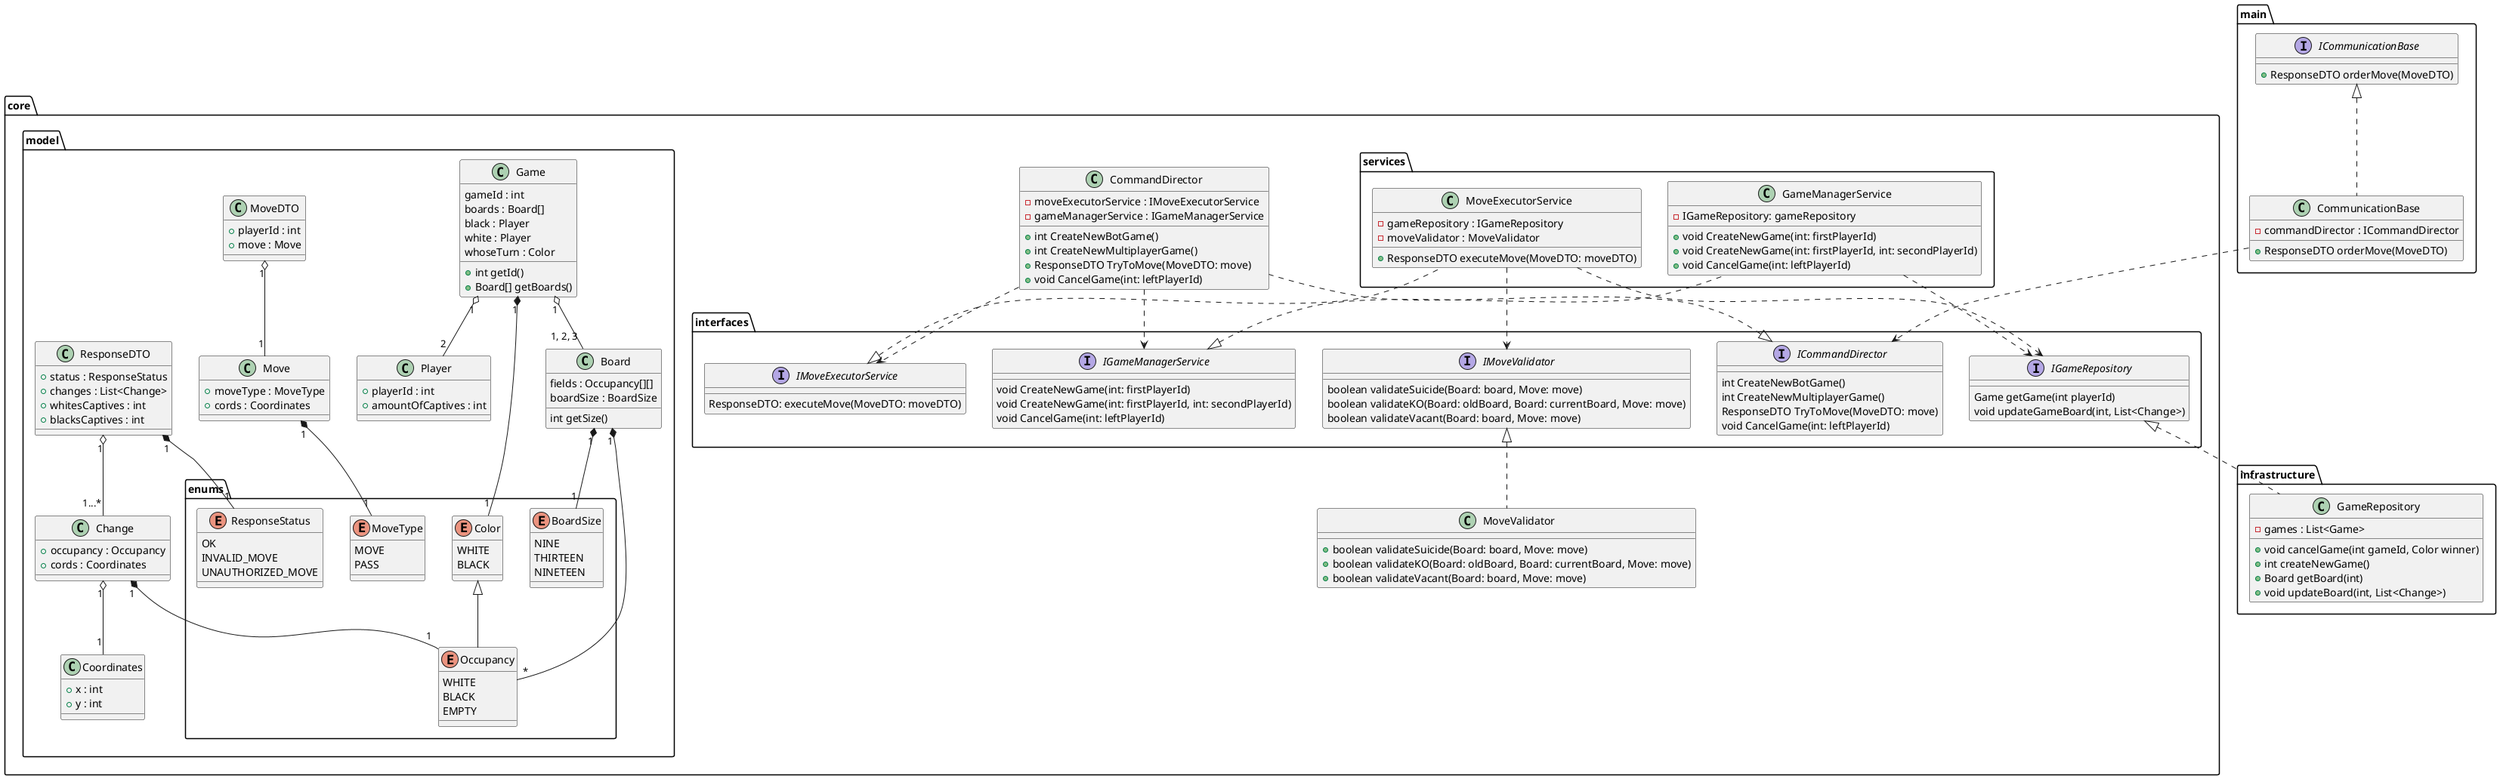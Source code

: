 @startuml

namespace core {

    namespace interfaces {

        interface ICommandDirector {
            int CreateNewBotGame()
            int CreateNewMultiplayerGame()
            ResponseDTO TryToMove(MoveDTO: move)
            void CancelGame(int: leftPlayerId)
        }

        interface IMoveExecutorService {
            ResponseDTO: executeMove(MoveDTO: moveDTO)
        }

        interface IGameManagerService {
            void CreateNewGame(int: firstPlayerId)
            void CreateNewGame(int: firstPlayerId, int: secondPlayerId)
            void CancelGame(int: leftPlayerId)
        }

        interface IMoveValidator {
            boolean validateSuicide(Board: board, Move: move)
            boolean validateKO(Board: oldBoard, Board: currentBoard, Move: move)
            boolean validateVacant(Board: board, Move: move)
            ' mb more
        }

        interface IGameRepository {
            Game getGame(int playerId)
            void updateGameBoard(int, List<Change>)
        }
    }

    namespace services {

        class MoveExecutorService implements core.interfaces.IMoveExecutorService{
            -gameRepository : IGameRepository
            -moveValidator : MoveValidator

            +ResponseDTO executeMove(MoveDTO: moveDTO)
        }
        MoveExecutorService..>core.interfaces.IGameRepository
        MoveExecutorService..>core.interfaces.IMoveValidator

        class GameManagerService implements core.interfaces.IGameManagerService{
            -IGameRepository: gameRepository

            +void CreateNewGame(int: firstPlayerId)
            +void CreateNewGame(int: firstPlayerId, int: secondPlayerId)
            +void CancelGame(int: leftPlayerId)
        }
        GameManagerService..>core.interfaces.IGameRepository
    }

    class CommandDirector implements core.interfaces.ICommandDirector {
        -moveExecutorService : IMoveExecutorService
        -gameManagerService : IGameManagerService

        +int CreateNewBotGame()
        +int CreateNewMultiplayerGame()
        +ResponseDTO TryToMove(MoveDTO: move)
        +void CancelGame(int: leftPlayerId)
    }
    CommandDirector..>core.interfaces.IMoveExecutorService
    CommandDirector..>core.interfaces.IGameManagerService

    ' moze zamiast dzielic na 2 metody podzielimy na dwie klasy wtedy dwie referencje w executorze, albo jeszcze jednak klasa ktora to razem sklada taka mini facada
    class MoveValidator implements core.interfaces.IMoveValidator{
         +boolean validateSuicide(Board: board, Move: move)
         +boolean validateKO(Board: oldBoard, Board: currentBoard, Move: move)
         +boolean validateVacant(Board: board, Move: move)
        ' mb more
    }

    namespace model {
        namespace enums {

            enum Color {
                WHITE
                BLACK
            }

            enum Occupancy extends Color {
                WHITE
                BLACK
                EMPTY
            }

            enum BoardSize {
                NINE
                THIRTEEN
                NINETEEN
            }

            enum MoveType {
                MOVE
                PASS
            }

            enum ResponseStatus {
                OK
                INVALID_MOVE
                UNAUTHORIZED_MOVE
            }
        }

        class Board {

            fields : Occupancy[][]
            boardSize : BoardSize

            int getSize()
        }

        class Game {
            gameId : int
            boards : Board[]
            black : Player
            white : Player
            whoseTurn : Color

            +int getId()
            +Board[] getBoards()
        }

        class Coordinates {
            +x : int
            +y : int
        }

        class MoveDTO {
            +playerId : int
            +move : Move
        }

        class Move {
            +moveType : MoveType
            +cords : Coordinates
        }

        class ResponseDTO {
            +status : ResponseStatus
            +changes : List<Change>
            +whitesCaptives : int
            +blacksCaptives : int
        }

        class Player {
            +playerId : int
            +amountOfCaptives : int
        }

        class Change {
            +occupancy : Occupancy
            +cords : Coordinates
        }

        MoveDTO "1" o-- "1" Move
        Move "1" *-- "1" core.model.enums.MoveType
        ResponseDTO "1" *-- "1" core.model.enums.ResponseStatus
        ResponseDTO "1" o-- "1...*" Change
        Change "1" *-- "1" core.model.enums.Occupancy
        Change "1" o-- "1" Coordinates
        Game "1" o-- "1, 2, 3" Board
        Game "1" o-- "2" Player
        Game "1" *-- "1" core.model.enums.Color
        Board "1" *-- "*" core.model.enums.Occupancy
        Board "1" *-- "1" core.model.enums.BoardSize
    }
}

namespace infrastructure {

    'albo zapis do pliku albo musi byc singleton
    class GameRepository implements core.interfaces.IGameRepository {
        -games : List<Game>

        +void cancelGame(int gameId, Color winner)
        +int createNewGame()
        +Board getBoard(int)
        +void updateBoard(int, List<Change>)
    }
}

namespace main {
    interface ICommunicationBase {

        +ResponseDTO orderMove(MoveDTO)
    }

    class CommunicationBase implements ICommunicationBase {

        -commandDirector : ICommandDirector

        +ResponseDTO orderMove(MoveDTO)
    }
    CommunicationBase ..> core.interfaces.ICommandDirector
}

'CommunicationBase --> "receives" MoveDTO
'CommunicationBase --> "sends" ResponseDTO
'CommunicationBaseImpl "1" o-- "1" Core
'CoreImpl "1" o-- "1" GameStore
'GameStoreImpl "1" o-- "0...*" Game



@enduml